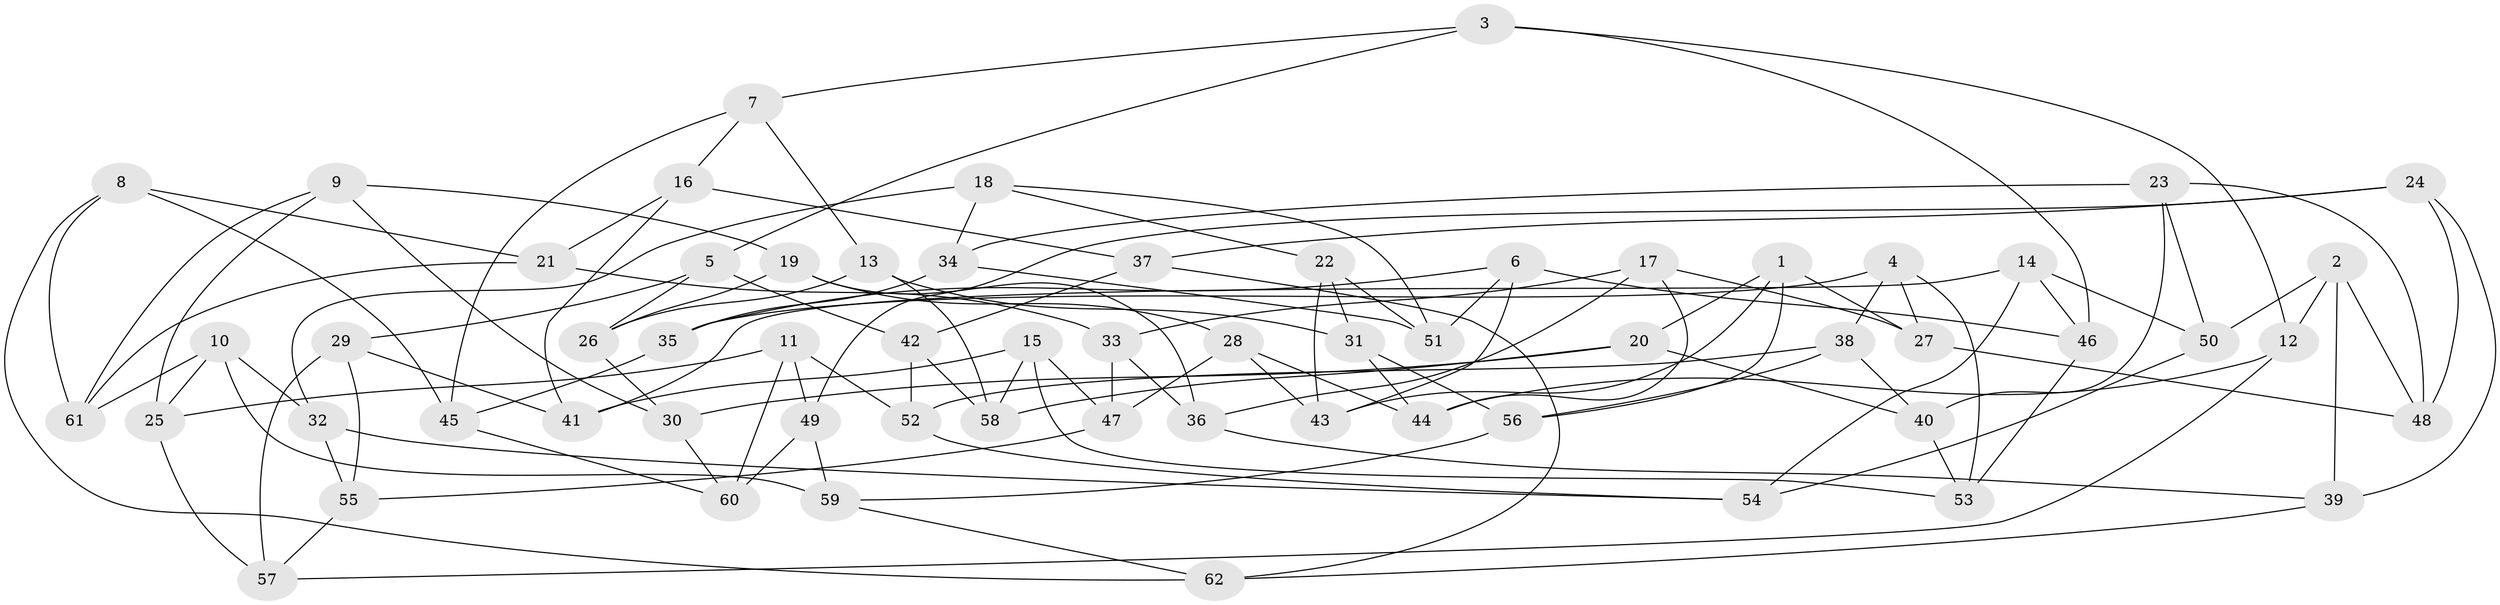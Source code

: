 // Generated by graph-tools (version 1.1) at 2025/59/03/09/25 04:59:34]
// undirected, 62 vertices, 124 edges
graph export_dot {
graph [start="1"]
  node [color=gray90,style=filled];
  1;
  2;
  3;
  4;
  5;
  6;
  7;
  8;
  9;
  10;
  11;
  12;
  13;
  14;
  15;
  16;
  17;
  18;
  19;
  20;
  21;
  22;
  23;
  24;
  25;
  26;
  27;
  28;
  29;
  30;
  31;
  32;
  33;
  34;
  35;
  36;
  37;
  38;
  39;
  40;
  41;
  42;
  43;
  44;
  45;
  46;
  47;
  48;
  49;
  50;
  51;
  52;
  53;
  54;
  55;
  56;
  57;
  58;
  59;
  60;
  61;
  62;
  1 -- 43;
  1 -- 27;
  1 -- 20;
  1 -- 56;
  2 -- 12;
  2 -- 50;
  2 -- 39;
  2 -- 48;
  3 -- 7;
  3 -- 5;
  3 -- 46;
  3 -- 12;
  4 -- 35;
  4 -- 53;
  4 -- 38;
  4 -- 27;
  5 -- 42;
  5 -- 26;
  5 -- 29;
  6 -- 43;
  6 -- 35;
  6 -- 46;
  6 -- 51;
  7 -- 45;
  7 -- 13;
  7 -- 16;
  8 -- 62;
  8 -- 21;
  8 -- 45;
  8 -- 61;
  9 -- 19;
  9 -- 30;
  9 -- 25;
  9 -- 61;
  10 -- 32;
  10 -- 25;
  10 -- 61;
  10 -- 59;
  11 -- 60;
  11 -- 49;
  11 -- 25;
  11 -- 52;
  12 -- 44;
  12 -- 57;
  13 -- 58;
  13 -- 26;
  13 -- 31;
  14 -- 54;
  14 -- 46;
  14 -- 50;
  14 -- 41;
  15 -- 58;
  15 -- 41;
  15 -- 47;
  15 -- 53;
  16 -- 41;
  16 -- 21;
  16 -- 37;
  17 -- 36;
  17 -- 27;
  17 -- 33;
  17 -- 44;
  18 -- 22;
  18 -- 51;
  18 -- 32;
  18 -- 34;
  19 -- 36;
  19 -- 28;
  19 -- 26;
  20 -- 30;
  20 -- 40;
  20 -- 58;
  21 -- 61;
  21 -- 33;
  22 -- 31;
  22 -- 51;
  22 -- 43;
  23 -- 48;
  23 -- 40;
  23 -- 34;
  23 -- 50;
  24 -- 39;
  24 -- 37;
  24 -- 48;
  24 -- 49;
  25 -- 57;
  26 -- 30;
  27 -- 48;
  28 -- 47;
  28 -- 43;
  28 -- 44;
  29 -- 55;
  29 -- 57;
  29 -- 41;
  30 -- 60;
  31 -- 56;
  31 -- 44;
  32 -- 54;
  32 -- 55;
  33 -- 47;
  33 -- 36;
  34 -- 35;
  34 -- 51;
  35 -- 45;
  36 -- 39;
  37 -- 42;
  37 -- 62;
  38 -- 56;
  38 -- 52;
  38 -- 40;
  39 -- 62;
  40 -- 53;
  42 -- 52;
  42 -- 58;
  45 -- 60;
  46 -- 53;
  47 -- 55;
  49 -- 60;
  49 -- 59;
  50 -- 54;
  52 -- 54;
  55 -- 57;
  56 -- 59;
  59 -- 62;
}
